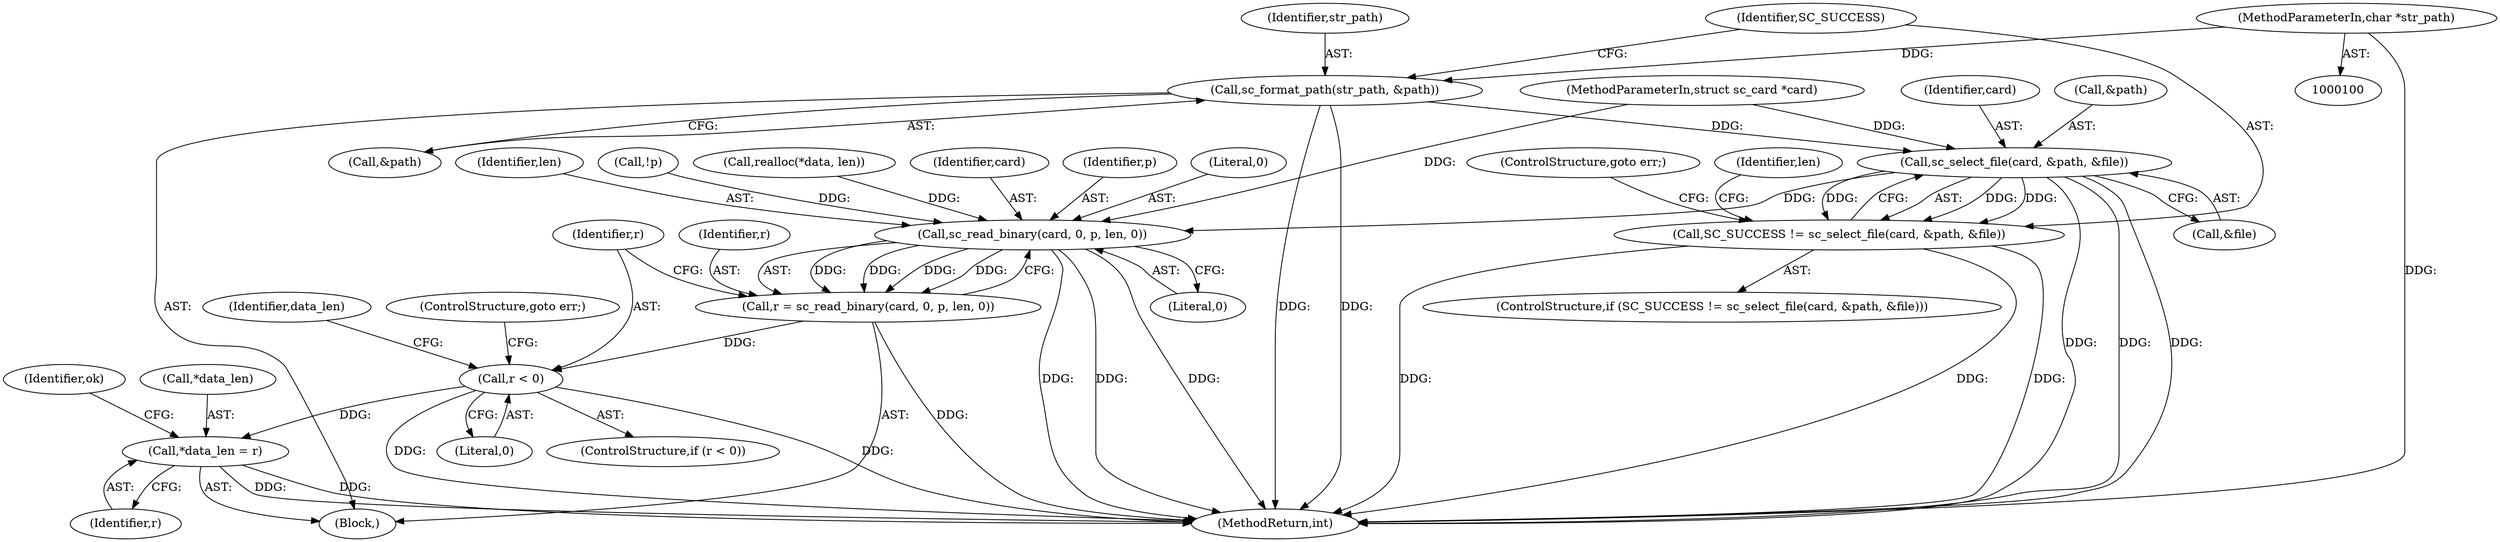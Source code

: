 digraph "0_OpenSC_360e95d45ac4123255a4c796db96337f332160ad#diff-d643a0fa169471dbf2912f4866dc49c5_10@pointer" {
"1000102" [label="(MethodParameterIn,char *str_path)"];
"1000115" [label="(Call,sc_format_path(str_path, &path))"];
"1000122" [label="(Call,sc_select_file(card, &path, &file))"];
"1000120" [label="(Call,SC_SUCCESS != sc_select_file(card, &path, &file))"];
"1000159" [label="(Call,sc_read_binary(card, 0, p, len, 0))"];
"1000157" [label="(Call,r = sc_read_binary(card, 0, p, len, 0))"];
"1000166" [label="(Call,r < 0)"];
"1000170" [label="(Call,*data_len = r)"];
"1000165" [label="(ControlStructure,if (r < 0))"];
"1000140" [label="(Call,realloc(*data, len))"];
"1000164" [label="(Literal,0)"];
"1000122" [label="(Call,sc_select_file(card, &path, &file))"];
"1000169" [label="(ControlStructure,goto err;)"];
"1000116" [label="(Identifier,str_path)"];
"1000170" [label="(Call,*data_len = r)"];
"1000145" [label="(Call,!p)"];
"1000126" [label="(Call,&file)"];
"1000101" [label="(MethodParameterIn,struct sc_card *card)"];
"1000166" [label="(Call,r < 0)"];
"1000160" [label="(Identifier,card)"];
"1000173" [label="(Identifier,r)"];
"1000158" [label="(Identifier,r)"];
"1000131" [label="(Identifier,len)"];
"1000171" [label="(Call,*data_len)"];
"1000115" [label="(Call,sc_format_path(str_path, &path))"];
"1000129" [label="(ControlStructure,goto err;)"];
"1000167" [label="(Identifier,r)"];
"1000162" [label="(Identifier,p)"];
"1000121" [label="(Identifier,SC_SUCCESS)"];
"1000105" [label="(Block,)"];
"1000102" [label="(MethodParameterIn,char *str_path)"];
"1000123" [label="(Identifier,card)"];
"1000157" [label="(Call,r = sc_read_binary(card, 0, p, len, 0))"];
"1000161" [label="(Literal,0)"];
"1000175" [label="(Identifier,ok)"];
"1000159" [label="(Call,sc_read_binary(card, 0, p, len, 0))"];
"1000117" [label="(Call,&path)"];
"1000120" [label="(Call,SC_SUCCESS != sc_select_file(card, &path, &file))"];
"1000182" [label="(MethodReturn,int)"];
"1000124" [label="(Call,&path)"];
"1000168" [label="(Literal,0)"];
"1000119" [label="(ControlStructure,if (SC_SUCCESS != sc_select_file(card, &path, &file)))"];
"1000172" [label="(Identifier,data_len)"];
"1000163" [label="(Identifier,len)"];
"1000102" -> "1000100"  [label="AST: "];
"1000102" -> "1000182"  [label="DDG: "];
"1000102" -> "1000115"  [label="DDG: "];
"1000115" -> "1000105"  [label="AST: "];
"1000115" -> "1000117"  [label="CFG: "];
"1000116" -> "1000115"  [label="AST: "];
"1000117" -> "1000115"  [label="AST: "];
"1000121" -> "1000115"  [label="CFG: "];
"1000115" -> "1000182"  [label="DDG: "];
"1000115" -> "1000182"  [label="DDG: "];
"1000115" -> "1000122"  [label="DDG: "];
"1000122" -> "1000120"  [label="AST: "];
"1000122" -> "1000126"  [label="CFG: "];
"1000123" -> "1000122"  [label="AST: "];
"1000124" -> "1000122"  [label="AST: "];
"1000126" -> "1000122"  [label="AST: "];
"1000120" -> "1000122"  [label="CFG: "];
"1000122" -> "1000182"  [label="DDG: "];
"1000122" -> "1000182"  [label="DDG: "];
"1000122" -> "1000182"  [label="DDG: "];
"1000122" -> "1000120"  [label="DDG: "];
"1000122" -> "1000120"  [label="DDG: "];
"1000122" -> "1000120"  [label="DDG: "];
"1000101" -> "1000122"  [label="DDG: "];
"1000122" -> "1000159"  [label="DDG: "];
"1000120" -> "1000119"  [label="AST: "];
"1000121" -> "1000120"  [label="AST: "];
"1000129" -> "1000120"  [label="CFG: "];
"1000131" -> "1000120"  [label="CFG: "];
"1000120" -> "1000182"  [label="DDG: "];
"1000120" -> "1000182"  [label="DDG: "];
"1000120" -> "1000182"  [label="DDG: "];
"1000159" -> "1000157"  [label="AST: "];
"1000159" -> "1000164"  [label="CFG: "];
"1000160" -> "1000159"  [label="AST: "];
"1000161" -> "1000159"  [label="AST: "];
"1000162" -> "1000159"  [label="AST: "];
"1000163" -> "1000159"  [label="AST: "];
"1000164" -> "1000159"  [label="AST: "];
"1000157" -> "1000159"  [label="CFG: "];
"1000159" -> "1000182"  [label="DDG: "];
"1000159" -> "1000182"  [label="DDG: "];
"1000159" -> "1000182"  [label="DDG: "];
"1000159" -> "1000157"  [label="DDG: "];
"1000159" -> "1000157"  [label="DDG: "];
"1000159" -> "1000157"  [label="DDG: "];
"1000159" -> "1000157"  [label="DDG: "];
"1000101" -> "1000159"  [label="DDG: "];
"1000145" -> "1000159"  [label="DDG: "];
"1000140" -> "1000159"  [label="DDG: "];
"1000157" -> "1000105"  [label="AST: "];
"1000158" -> "1000157"  [label="AST: "];
"1000167" -> "1000157"  [label="CFG: "];
"1000157" -> "1000182"  [label="DDG: "];
"1000157" -> "1000166"  [label="DDG: "];
"1000166" -> "1000165"  [label="AST: "];
"1000166" -> "1000168"  [label="CFG: "];
"1000167" -> "1000166"  [label="AST: "];
"1000168" -> "1000166"  [label="AST: "];
"1000169" -> "1000166"  [label="CFG: "];
"1000172" -> "1000166"  [label="CFG: "];
"1000166" -> "1000182"  [label="DDG: "];
"1000166" -> "1000182"  [label="DDG: "];
"1000166" -> "1000170"  [label="DDG: "];
"1000170" -> "1000105"  [label="AST: "];
"1000170" -> "1000173"  [label="CFG: "];
"1000171" -> "1000170"  [label="AST: "];
"1000173" -> "1000170"  [label="AST: "];
"1000175" -> "1000170"  [label="CFG: "];
"1000170" -> "1000182"  [label="DDG: "];
"1000170" -> "1000182"  [label="DDG: "];
}
